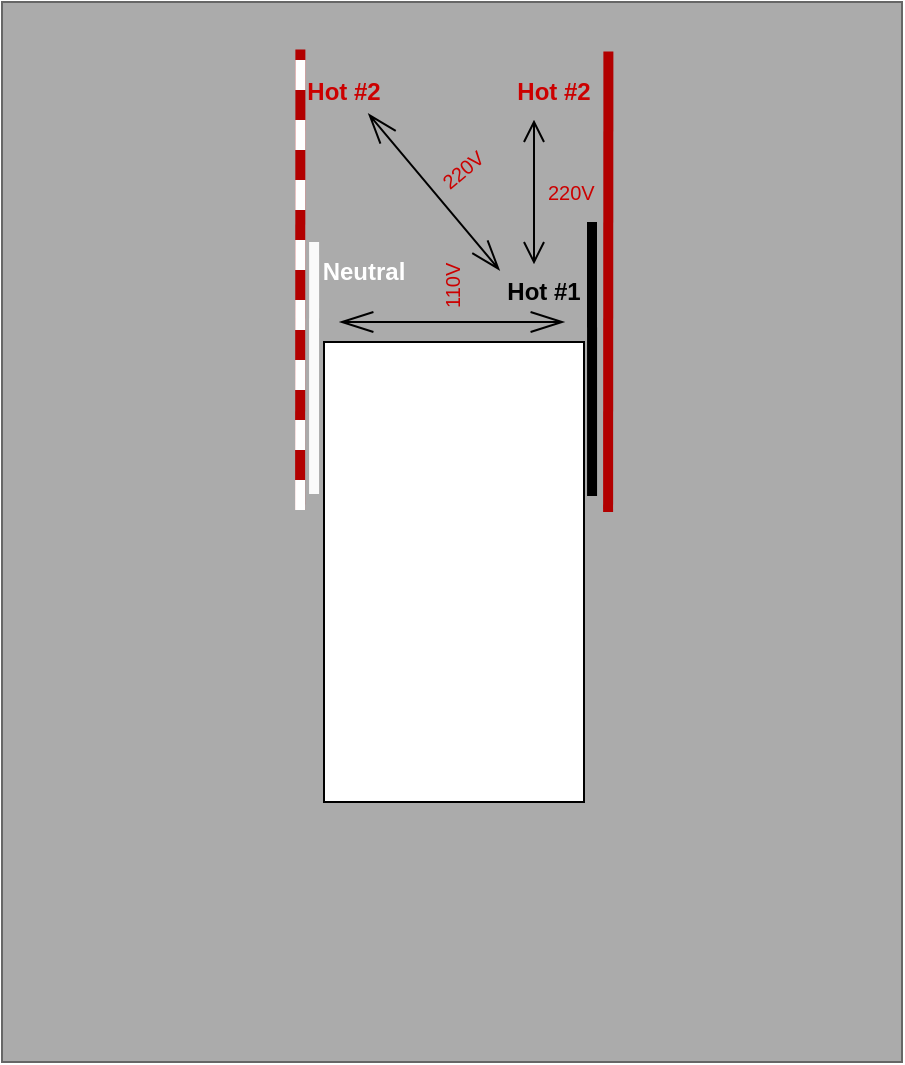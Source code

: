 <mxfile version="20.0.3" type="github">
  <diagram id="uTVjtZKUPvGAMwiiobvV" name="Page-1">
    <mxGraphModel dx="565" dy="292" grid="1" gridSize="10" guides="1" tooltips="1" connect="1" arrows="1" fold="1" page="1" pageScale="1" pageWidth="850" pageHeight="1100" math="0" shadow="0">
      <root>
        <mxCell id="0" />
        <mxCell id="1" parent="0" />
        <mxCell id="yhFrDDD-C00iYnata-Um-10" value="" style="rounded=0;whiteSpace=wrap;html=1;fillColor=#ABABAB;fontColor=#333333;strokeColor=#666666;" vertex="1" parent="1">
          <mxGeometry x="119" y="160" width="450" height="530" as="geometry" />
        </mxCell>
        <mxCell id="yhFrDDD-C00iYnata-Um-7" value="" style="shape=image;html=1;verticalAlign=top;verticalLabelPosition=bottom;labelBackgroundColor=#ffffff;imageAspect=0;aspect=fixed;image=https://cdn1.iconfinder.com/data/icons/unicons-line-vol-5/24/screw-128.png;rotation=-135;" vertex="1" parent="1">
          <mxGeometry x="240" y="449" width="90" height="90" as="geometry" />
        </mxCell>
        <mxCell id="yhFrDDD-C00iYnata-Um-8" value="" style="shape=image;html=1;verticalAlign=top;verticalLabelPosition=bottom;labelBackgroundColor=#ffffff;imageAspect=0;aspect=fixed;image=https://cdn1.iconfinder.com/data/icons/unicons-line-vol-5/24/screw-128.png;rotation=-135;" vertex="1" parent="1">
          <mxGeometry x="240" y="349" width="90" height="90" as="geometry" />
        </mxCell>
        <mxCell id="yhFrDDD-C00iYnata-Um-6" value="" style="shape=image;html=1;verticalAlign=top;verticalLabelPosition=bottom;labelBackgroundColor=#ffffff;imageAspect=0;aspect=fixed;image=https://cdn1.iconfinder.com/data/icons/unicons-line-vol-5/24/screw-128.png;rotation=45;" vertex="1" parent="1">
          <mxGeometry x="360" y="449" width="90" height="90" as="geometry" />
        </mxCell>
        <mxCell id="yhFrDDD-C00iYnata-Um-5" value="" style="shape=image;html=1;verticalAlign=top;verticalLabelPosition=bottom;labelBackgroundColor=#ffffff;imageAspect=0;aspect=fixed;image=https://cdn1.iconfinder.com/data/icons/unicons-line-vol-5/24/screw-128.png;rotation=45;" vertex="1" parent="1">
          <mxGeometry x="360" y="349" width="90" height="90" as="geometry" />
        </mxCell>
        <mxCell id="yhFrDDD-C00iYnata-Um-3" value="" style="rounded=0;whiteSpace=wrap;html=1;" vertex="1" parent="1">
          <mxGeometry x="280" y="330" width="130" height="230" as="geometry" />
        </mxCell>
        <mxCell id="yhFrDDD-C00iYnata-Um-1" value="" style="shape=image;html=1;verticalAlign=top;verticalLabelPosition=bottom;labelBackgroundColor=#ffffff;imageAspect=0;aspect=fixed;image=https://cdn1.iconfinder.com/data/icons/bootstrap-vol-3/16/outlet-128.png" vertex="1" parent="1">
          <mxGeometry x="280" y="330" width="128" height="128" as="geometry" />
        </mxCell>
        <mxCell id="yhFrDDD-C00iYnata-Um-2" value="" style="shape=image;html=1;verticalAlign=top;verticalLabelPosition=bottom;labelBackgroundColor=#ffffff;imageAspect=0;aspect=fixed;image=https://cdn1.iconfinder.com/data/icons/bootstrap-vol-3/16/outlet-128.png" vertex="1" parent="1">
          <mxGeometry x="280" y="430" width="128" height="128" as="geometry" />
        </mxCell>
        <mxCell id="yhFrDDD-C00iYnata-Um-12" value="" style="endArrow=none;html=1;rounded=0;exitX=0.649;exitY=0.414;exitDx=0;exitDy=0;exitPerimeter=0;strokeWidth=5;strokeColor=#FAFAFA;entryX=0.369;entryY=0.285;entryDx=0;entryDy=0;entryPerimeter=0;" edge="1" parent="1">
          <mxGeometry width="50" height="50" relative="1" as="geometry">
            <mxPoint x="275.045" y="405.991" as="sourcePoint" />
            <mxPoint x="275.05" y="280.05" as="targetPoint" />
          </mxGeometry>
        </mxCell>
        <mxCell id="yhFrDDD-C00iYnata-Um-13" value="" style="endArrow=none;html=1;rounded=0;entryX=0.356;entryY=0.058;entryDx=0;entryDy=0;entryPerimeter=0;exitX=0.649;exitY=0.414;exitDx=0;exitDy=0;exitPerimeter=0;strokeWidth=5;fillColor=#e51400;strokeColor=#B20000;sketch=0;" edge="1" parent="1">
          <mxGeometry width="50" height="50" relative="1" as="geometry">
            <mxPoint x="268.045" y="413.991" as="sourcePoint" />
            <mxPoint x="268.2" y="183.74" as="targetPoint" />
          </mxGeometry>
        </mxCell>
        <mxCell id="yhFrDDD-C00iYnata-Um-14" value="" style="endArrow=none;html=1;rounded=0;exitX=0.649;exitY=0.414;exitDx=0;exitDy=0;exitPerimeter=0;strokeWidth=5;" edge="1" parent="1">
          <mxGeometry width="50" height="50" relative="1" as="geometry">
            <mxPoint x="414.045" y="406.991" as="sourcePoint" />
            <mxPoint x="414" y="270" as="targetPoint" />
          </mxGeometry>
        </mxCell>
        <mxCell id="yhFrDDD-C00iYnata-Um-15" value="" style="endArrow=none;html=1;rounded=0;entryX=0.356;entryY=0.058;entryDx=0;entryDy=0;entryPerimeter=0;exitX=0.649;exitY=0.414;exitDx=0;exitDy=0;exitPerimeter=0;strokeWidth=5;fillColor=#e51400;strokeColor=#B20000;" edge="1" parent="1">
          <mxGeometry width="50" height="50" relative="1" as="geometry">
            <mxPoint x="422.045" y="414.991" as="sourcePoint" />
            <mxPoint x="422.2" y="184.74" as="targetPoint" />
          </mxGeometry>
        </mxCell>
        <mxCell id="yhFrDDD-C00iYnata-Um-16" value="&lt;b&gt;Hot #1&lt;br&gt;&lt;/b&gt;" style="text;html=1;strokeColor=none;fillColor=none;align=center;verticalAlign=middle;whiteSpace=wrap;rounded=0;" vertex="1" parent="1">
          <mxGeometry x="360" y="290" width="60" height="30" as="geometry" />
        </mxCell>
        <mxCell id="yhFrDDD-C00iYnata-Um-17" value="&lt;b&gt;&lt;font color=&quot;#ffffff&quot;&gt;Neutral&lt;/font&gt;&lt;br&gt;&lt;/b&gt;" style="text;html=1;strokeColor=none;fillColor=none;align=center;verticalAlign=middle;whiteSpace=wrap;rounded=0;" vertex="1" parent="1">
          <mxGeometry x="270" y="280" width="60" height="30" as="geometry" />
        </mxCell>
        <mxCell id="yhFrDDD-C00iYnata-Um-18" value="&lt;b&gt;&lt;font color=&quot;#cc0000&quot;&gt;Hot #2&lt;/font&gt;&lt;br&gt;&lt;/b&gt;" style="text;html=1;strokeColor=none;fillColor=none;align=center;verticalAlign=middle;whiteSpace=wrap;rounded=0;" vertex="1" parent="1">
          <mxGeometry x="260" y="190" width="60" height="30" as="geometry" />
        </mxCell>
        <mxCell id="yhFrDDD-C00iYnata-Um-19" value="&lt;b&gt;&lt;font color=&quot;#cc0000&quot;&gt;Hot #2&lt;/font&gt;&lt;br&gt;&lt;/b&gt;" style="text;html=1;strokeColor=none;fillColor=none;align=center;verticalAlign=middle;whiteSpace=wrap;rounded=0;" vertex="1" parent="1">
          <mxGeometry x="365" y="190" width="60" height="30" as="geometry" />
        </mxCell>
        <mxCell id="yhFrDDD-C00iYnata-Um-20" value="220V" style="labelPosition=right;align=left;shape=mxgraph.electrical.signal_sources.voltage;shadow=0;dashed=0;strokeWidth=1;fontSize=10;html=1;fontColor=#CC0000;fillColor=#ABABAB;" vertex="1" parent="1">
          <mxGeometry x="380" y="220" width="10" height="70" as="geometry" />
        </mxCell>
        <mxCell id="yhFrDDD-C00iYnata-Um-22" value="220V" style="labelPosition=right;align=left;shape=mxgraph.electrical.signal_sources.voltage;shadow=0;dashed=0;strokeWidth=1;fontSize=10;html=1;fontColor=#CC0000;fillColor=#ABABAB;rotation=-40;" vertex="1" parent="1">
          <mxGeometry x="330" y="205" width="10" height="100" as="geometry" />
        </mxCell>
        <mxCell id="yhFrDDD-C00iYnata-Um-23" value="110V" style="labelPosition=right;align=left;shape=mxgraph.electrical.signal_sources.voltage;shadow=0;dashed=0;strokeWidth=1;fontSize=10;html=1;fontColor=#CC0000;fillColor=#ABABAB;rotation=-90;" vertex="1" parent="1">
          <mxGeometry x="339" y="265" width="10" height="110" as="geometry" />
        </mxCell>
        <mxCell id="yhFrDDD-C00iYnata-Um-24" value="" style="endArrow=none;html=1;rounded=0;entryX=0.356;entryY=0.058;entryDx=0;entryDy=0;entryPerimeter=0;exitX=0.649;exitY=0.414;exitDx=0;exitDy=0;exitPerimeter=0;strokeWidth=5;fillColor=#e51400;strokeColor=#FFFFFF;sketch=0;dashed=1;" edge="1" parent="1">
          <mxGeometry width="50" height="50" relative="1" as="geometry">
            <mxPoint x="268.045" y="413.991" as="sourcePoint" />
            <mxPoint x="268.2" y="183.74" as="targetPoint" />
          </mxGeometry>
        </mxCell>
      </root>
    </mxGraphModel>
  </diagram>
</mxfile>
